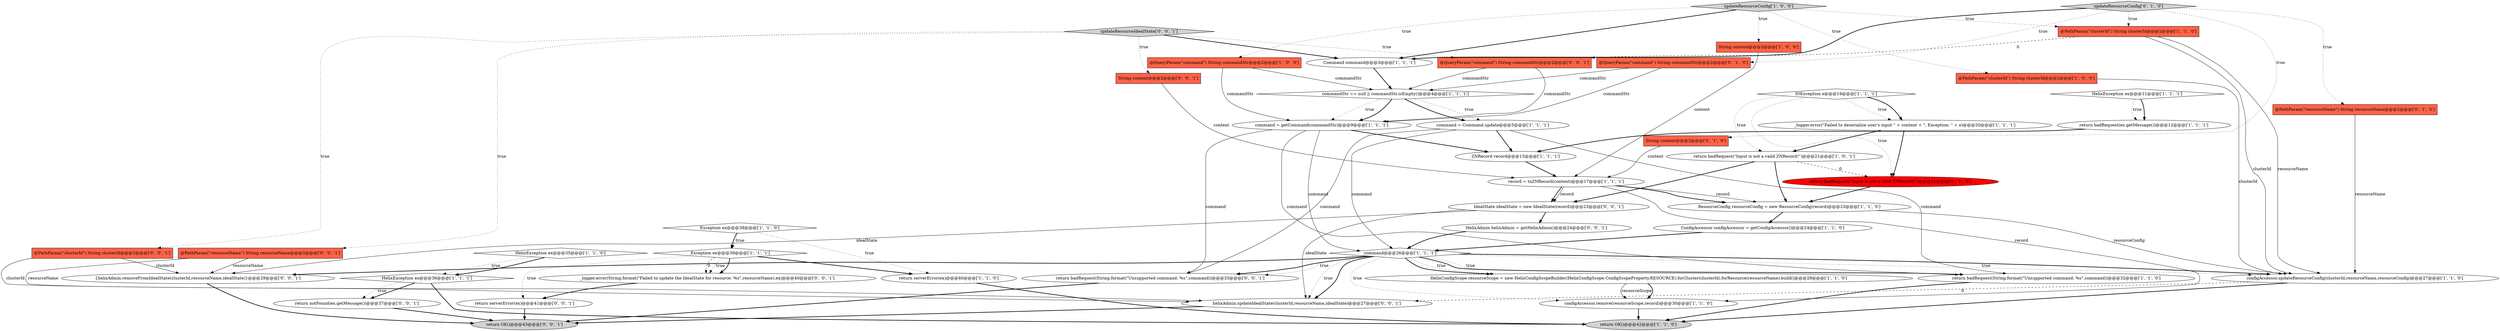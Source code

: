 digraph {
10 [style = filled, label = "String content@@@2@@@['1', '0', '0']", fillcolor = tomato, shape = box image = "AAA0AAABBB1BBB"];
38 [style = filled, label = "{helixAdmin.removeFromIdealState(clusterId,resourceName,idealState)}@@@29@@@['0', '0', '1']", fillcolor = white, shape = ellipse image = "AAA0AAABBB3BBB"];
35 [style = filled, label = "return serverError(ex)@@@41@@@['0', '0', '1']", fillcolor = white, shape = ellipse image = "AAA0AAABBB3BBB"];
13 [style = filled, label = "Command command@@@3@@@['1', '1', '1']", fillcolor = white, shape = ellipse image = "AAA0AAABBB1BBB"];
22 [style = filled, label = "ZNRecord record@@@15@@@['1', '1', '1']", fillcolor = white, shape = ellipse image = "AAA0AAABBB1BBB"];
17 [style = filled, label = "return badRequest(ex.getMessage())@@@12@@@['1', '1', '1']", fillcolor = white, shape = ellipse image = "AAA0AAABBB1BBB"];
34 [style = filled, label = "helixAdmin.updateIdealState(clusterId,resourceName,idealState)@@@27@@@['0', '0', '1']", fillcolor = white, shape = ellipse image = "AAA0AAABBB3BBB"];
39 [style = filled, label = "@PathParam(\"clusterId\") String clusterId@@@2@@@['0', '0', '1']", fillcolor = tomato, shape = box image = "AAA0AAABBB3BBB"];
1 [style = filled, label = "@PathParam(\"clusterId\") String clusterId@@@2@@@['1', '0', '0']", fillcolor = tomato, shape = box image = "AAA0AAABBB1BBB"];
42 [style = filled, label = "return OK()@@@43@@@['0', '0', '1']", fillcolor = lightgray, shape = ellipse image = "AAA0AAABBB3BBB"];
46 [style = filled, label = "_logger.error(String.format(\"Failed to update the IdealState for resource: %s\",resourceName),ex)@@@40@@@['0', '0', '1']", fillcolor = white, shape = ellipse image = "AAA0AAABBB3BBB"];
15 [style = filled, label = "updateResourceConfig['1', '0', '0']", fillcolor = lightgray, shape = diamond image = "AAA0AAABBB1BBB"];
20 [style = filled, label = "command@@@26@@@['1', '1', '1']", fillcolor = white, shape = diamond image = "AAA0AAABBB1BBB"];
43 [style = filled, label = "return badRequest(String.format(\"Unsupported command: %s\",command))@@@33@@@['0', '0', '1']", fillcolor = white, shape = ellipse image = "AAA0AAABBB3BBB"];
2 [style = filled, label = "return badRequest(\"Input is not a vaild ZNRecord!\")@@@21@@@['1', '0', '1']", fillcolor = white, shape = ellipse image = "AAA0AAABBB1BBB"];
40 [style = filled, label = "@PathParam(\"resourceName\") String resourceName@@@2@@@['0', '0', '1']", fillcolor = tomato, shape = box image = "AAA0AAABBB3BBB"];
25 [style = filled, label = "IOException e@@@19@@@['1', '1', '1']", fillcolor = white, shape = diamond image = "AAA0AAABBB1BBB"];
47 [style = filled, label = "updateResourceIdealState['0', '0', '1']", fillcolor = lightgray, shape = diamond image = "AAA0AAABBB3BBB"];
33 [style = filled, label = "return badRequest(\"Input is not a valid ZNRecord!\")@@@21@@@['0', '1', '0']", fillcolor = red, shape = ellipse image = "AAA1AAABBB2BBB"];
9 [style = filled, label = "return serverError(ex)@@@40@@@['1', '1', '0']", fillcolor = white, shape = ellipse image = "AAA0AAABBB1BBB"];
11 [style = filled, label = "@QueryParam(\"command\") String commandStr@@@2@@@['1', '0', '0']", fillcolor = tomato, shape = box image = "AAA0AAABBB1BBB"];
0 [style = filled, label = "command = getCommand(commandStr)@@@9@@@['1', '1', '1']", fillcolor = white, shape = ellipse image = "AAA0AAABBB1BBB"];
26 [style = filled, label = "HelixException ex@@@11@@@['1', '1', '1']", fillcolor = white, shape = diamond image = "AAA0AAABBB1BBB"];
6 [style = filled, label = "configAccessor.updateResourceConfig(clusterId,resourceName,resourceConfig)@@@27@@@['1', '1', '0']", fillcolor = white, shape = ellipse image = "AAA0AAABBB1BBB"];
23 [style = filled, label = "_logger.error(\"Failed to deserialize user's input \" + content + \", Exception: \" + e)@@@20@@@['1', '1', '1']", fillcolor = white, shape = ellipse image = "AAA0AAABBB1BBB"];
41 [style = filled, label = "return notFound(ex.getMessage())@@@37@@@['0', '0', '1']", fillcolor = white, shape = ellipse image = "AAA0AAABBB3BBB"];
45 [style = filled, label = "IdealState idealState = new IdealState(record)@@@23@@@['0', '0', '1']", fillcolor = white, shape = ellipse image = "AAA0AAABBB3BBB"];
16 [style = filled, label = "command = Command.update@@@5@@@['1', '1', '1']", fillcolor = white, shape = ellipse image = "AAA0AAABBB1BBB"];
44 [style = filled, label = "@QueryParam(\"command\") String commandStr@@@2@@@['0', '0', '1']", fillcolor = tomato, shape = box image = "AAA0AAABBB3BBB"];
32 [style = filled, label = "@PathParam(\"resourceName\") String resourceName@@@2@@@['0', '1', '0']", fillcolor = tomato, shape = box image = "AAA0AAABBB2BBB"];
27 [style = filled, label = "record = toZNRecord(content)@@@17@@@['1', '1', '1']", fillcolor = white, shape = ellipse image = "AAA0AAABBB1BBB"];
36 [style = filled, label = "String content@@@2@@@['0', '0', '1']", fillcolor = tomato, shape = box image = "AAA0AAABBB3BBB"];
7 [style = filled, label = "ConfigAccessor configAccessor = getConfigAccessor()@@@24@@@['1', '1', '0']", fillcolor = white, shape = ellipse image = "AAA0AAABBB1BBB"];
18 [style = filled, label = "@PathParam(\"clusterId\") String clusterId@@@2@@@['1', '1', '0']", fillcolor = tomato, shape = box image = "AAA0AAABBB1BBB"];
31 [style = filled, label = "String content@@@2@@@['0', '1', '0']", fillcolor = tomato, shape = box image = "AAA0AAABBB2BBB"];
21 [style = filled, label = "return OK()@@@42@@@['1', '1', '0']", fillcolor = lightgray, shape = ellipse image = "AAA0AAABBB1BBB"];
37 [style = filled, label = "HelixAdmin helixAdmin = getHelixAdmin()@@@24@@@['0', '0', '1']", fillcolor = white, shape = ellipse image = "AAA0AAABBB3BBB"];
28 [style = filled, label = "HelixConfigScope resourceScope = new HelixConfigScopeBuilder(HelixConfigScope.ConfigScopeProperty.RESOURCE).forCluster(clusterId).forResource(resourceName).build()@@@29@@@['1', '1', '0']", fillcolor = white, shape = ellipse image = "AAA0AAABBB1BBB"];
14 [style = filled, label = "return badRequest(String.format(\"Unsupported command: %s\",command))@@@32@@@['1', '1', '0']", fillcolor = white, shape = ellipse image = "AAA0AAABBB1BBB"];
12 [style = filled, label = "HelixException ex@@@35@@@['1', '1', '0']", fillcolor = white, shape = diamond image = "AAA0AAABBB1BBB"];
24 [style = filled, label = "Exception ex@@@39@@@['1', '1', '1']", fillcolor = white, shape = diamond image = "AAA0AAABBB1BBB"];
19 [style = filled, label = "commandStr == null || commandStr.isEmpty()@@@4@@@['1', '1', '1']", fillcolor = white, shape = diamond image = "AAA0AAABBB1BBB"];
30 [style = filled, label = "updateResourceConfig['0', '1', '0']", fillcolor = lightgray, shape = diamond image = "AAA0AAABBB2BBB"];
29 [style = filled, label = "@QueryParam(\"command\") String commandStr@@@2@@@['0', '1', '0']", fillcolor = tomato, shape = box image = "AAA0AAABBB2BBB"];
4 [style = filled, label = "configAccessor.remove(resourceScope,record)@@@30@@@['1', '1', '0']", fillcolor = white, shape = ellipse image = "AAA0AAABBB1BBB"];
8 [style = filled, label = "HelixException ex@@@36@@@['1', '1', '1']", fillcolor = white, shape = diamond image = "AAA0AAABBB1BBB"];
3 [style = filled, label = "Exception ex@@@38@@@['1', '1', '0']", fillcolor = white, shape = diamond image = "AAA0AAABBB1BBB"];
5 [style = filled, label = "ResourceConfig resourceConfig = new ResourceConfig(record)@@@23@@@['1', '1', '0']", fillcolor = white, shape = ellipse image = "AAA0AAABBB1BBB"];
30->13 [style = bold, label=""];
3->24 [style = bold, label=""];
12->8 [style = dotted, label="true"];
24->35 [style = dotted, label="true"];
0->20 [style = solid, label="command"];
43->42 [style = bold, label=""];
27->5 [style = solid, label="record"];
6->34 [style = dashed, label="0"];
38->42 [style = bold, label=""];
27->4 [style = solid, label="record"];
23->33 [style = bold, label=""];
20->43 [style = dotted, label="true"];
32->6 [style = solid, label="resourceName"];
27->45 [style = bold, label=""];
9->21 [style = bold, label=""];
20->43 [style = bold, label=""];
27->5 [style = bold, label=""];
36->27 [style = solid, label="content"];
20->34 [style = dotted, label="true"];
18->6 [style = solid, label="clusterId"];
24->46 [style = bold, label=""];
10->27 [style = solid, label="content"];
15->13 [style = bold, label=""];
40->34 [style = solid, label="resourceName"];
26->17 [style = bold, label=""];
20->34 [style = bold, label=""];
24->46 [style = dashed, label="0"];
15->18 [style = dotted, label="true"];
4->21 [style = bold, label=""];
15->10 [style = dotted, label="true"];
20->14 [style = bold, label=""];
34->42 [style = bold, label=""];
40->38 [style = solid, label="resourceName"];
20->38 [style = bold, label=""];
1->6 [style = solid, label="clusterId"];
44->0 [style = solid, label="commandStr"];
18->6 [style = solid, label="resourceName"];
30->29 [style = dotted, label="true"];
39->34 [style = solid, label="clusterId"];
19->0 [style = dotted, label="true"];
16->14 [style = solid, label="command"];
30->32 [style = dotted, label="true"];
47->36 [style = dotted, label="true"];
5->7 [style = bold, label=""];
2->33 [style = dashed, label="0"];
25->23 [style = dotted, label="true"];
29->19 [style = solid, label="commandStr"];
14->21 [style = bold, label=""];
20->6 [style = dotted, label="true"];
16->43 [style = solid, label="command"];
8->41 [style = bold, label=""];
28->4 [style = solid, label="resourceScope"];
35->42 [style = bold, label=""];
6->21 [style = bold, label=""];
20->14 [style = dotted, label="true"];
7->20 [style = bold, label=""];
3->9 [style = dotted, label="true"];
33->5 [style = bold, label=""];
8->41 [style = dotted, label="true"];
47->13 [style = bold, label=""];
19->0 [style = bold, label=""];
3->24 [style = dotted, label="true"];
19->16 [style = bold, label=""];
18->44 [style = dashed, label="0"];
27->45 [style = solid, label="record"];
13->19 [style = bold, label=""];
20->4 [style = dotted, label="true"];
12->8 [style = bold, label=""];
30->18 [style = dotted, label="true"];
26->17 [style = dotted, label="true"];
44->19 [style = solid, label="commandStr"];
47->39 [style = dotted, label="true"];
39->38 [style = solid, label="clusterId"];
46->35 [style = bold, label=""];
15->11 [style = dotted, label="true"];
2->45 [style = bold, label=""];
23->2 [style = bold, label=""];
24->46 [style = dotted, label="true"];
16->20 [style = solid, label="command"];
25->2 [style = dotted, label="true"];
45->34 [style = solid, label="idealState"];
24->9 [style = bold, label=""];
30->31 [style = dotted, label="true"];
2->5 [style = bold, label=""];
25->33 [style = dotted, label="true"];
31->27 [style = solid, label="content"];
25->23 [style = bold, label=""];
45->38 [style = solid, label="idealState"];
20->28 [style = bold, label=""];
37->20 [style = bold, label=""];
47->44 [style = dotted, label="true"];
20->6 [style = bold, label=""];
16->22 [style = bold, label=""];
17->22 [style = bold, label=""];
11->0 [style = solid, label="commandStr"];
0->43 [style = solid, label="command"];
22->27 [style = bold, label=""];
20->28 [style = dotted, label="true"];
5->6 [style = solid, label="resourceConfig"];
15->1 [style = dotted, label="true"];
0->22 [style = bold, label=""];
47->40 [style = dotted, label="true"];
19->16 [style = dotted, label="true"];
8->21 [style = bold, label=""];
45->37 [style = bold, label=""];
29->0 [style = solid, label="commandStr"];
11->19 [style = solid, label="commandStr"];
0->14 [style = solid, label="command"];
28->4 [style = bold, label=""];
41->42 [style = bold, label=""];
}
